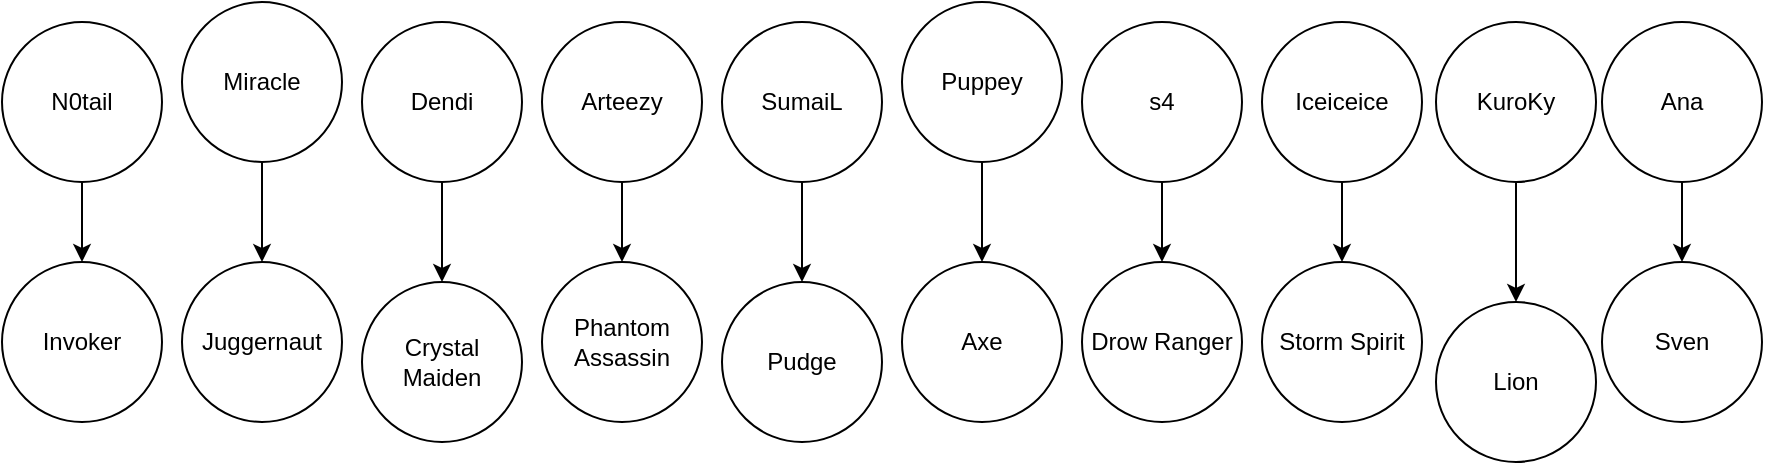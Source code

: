 <mxfile version="24.4.4" type="device" pages="2">
  <diagram name="Страница — 1" id="MzIQqu8dnOmu4KBNLccE">
    <mxGraphModel dx="1084" dy="620" grid="1" gridSize="10" guides="1" tooltips="1" connect="1" arrows="1" fold="1" page="1" pageScale="1" pageWidth="827" pageHeight="1169" math="0" shadow="0">
      <root>
        <mxCell id="0" />
        <mxCell id="1" parent="0" />
        <mxCell id="IzH-lL9J83RVY5PXG77Q-3" value="Miracle" style="ellipse;whiteSpace=wrap;html=1;aspect=fixed;" vertex="1" parent="1">
          <mxGeometry x="120" y="60" width="80" height="80" as="geometry" />
        </mxCell>
        <mxCell id="IzH-lL9J83RVY5PXG77Q-4" value="N0tail" style="ellipse;whiteSpace=wrap;html=1;aspect=fixed;" vertex="1" parent="1">
          <mxGeometry x="30" y="70" width="80" height="80" as="geometry" />
        </mxCell>
        <mxCell id="IzH-lL9J83RVY5PXG77Q-5" value="Dendi" style="ellipse;whiteSpace=wrap;html=1;aspect=fixed;" vertex="1" parent="1">
          <mxGeometry x="210" y="70" width="80" height="80" as="geometry" />
        </mxCell>
        <mxCell id="IzH-lL9J83RVY5PXG77Q-6" value="Arteezy" style="ellipse;whiteSpace=wrap;html=1;aspect=fixed;" vertex="1" parent="1">
          <mxGeometry x="300" y="70" width="80" height="80" as="geometry" />
        </mxCell>
        <mxCell id="IzH-lL9J83RVY5PXG77Q-7" value="SumaiL" style="ellipse;whiteSpace=wrap;html=1;aspect=fixed;" vertex="1" parent="1">
          <mxGeometry x="390" y="70" width="80" height="80" as="geometry" />
        </mxCell>
        <mxCell id="IzH-lL9J83RVY5PXG77Q-8" value="Puppey" style="ellipse;whiteSpace=wrap;html=1;aspect=fixed;" vertex="1" parent="1">
          <mxGeometry x="480" y="60" width="80" height="80" as="geometry" />
        </mxCell>
        <mxCell id="IzH-lL9J83RVY5PXG77Q-9" value="s4" style="ellipse;whiteSpace=wrap;html=1;aspect=fixed;" vertex="1" parent="1">
          <mxGeometry x="570" y="70" width="80" height="80" as="geometry" />
        </mxCell>
        <mxCell id="IzH-lL9J83RVY5PXG77Q-10" value="Iceiceice" style="ellipse;whiteSpace=wrap;html=1;aspect=fixed;" vertex="1" parent="1">
          <mxGeometry x="660" y="70" width="80" height="80" as="geometry" />
        </mxCell>
        <mxCell id="IzH-lL9J83RVY5PXG77Q-11" value="KuroKy" style="ellipse;whiteSpace=wrap;html=1;aspect=fixed;" vertex="1" parent="1">
          <mxGeometry x="747" y="70" width="80" height="80" as="geometry" />
        </mxCell>
        <mxCell id="IzH-lL9J83RVY5PXG77Q-12" value="Ana" style="ellipse;whiteSpace=wrap;html=1;aspect=fixed;" vertex="1" parent="1">
          <mxGeometry x="830" y="70" width="80" height="80" as="geometry" />
        </mxCell>
        <mxCell id="IzH-lL9J83RVY5PXG77Q-14" value="Juggernaut" style="ellipse;whiteSpace=wrap;html=1;aspect=fixed;" vertex="1" parent="1">
          <mxGeometry x="120" y="190" width="80" height="80" as="geometry" />
        </mxCell>
        <mxCell id="IzH-lL9J83RVY5PXG77Q-15" value="Invoker" style="ellipse;whiteSpace=wrap;html=1;aspect=fixed;" vertex="1" parent="1">
          <mxGeometry x="30" y="190" width="80" height="80" as="geometry" />
        </mxCell>
        <mxCell id="IzH-lL9J83RVY5PXG77Q-16" value="Crystal Maiden" style="ellipse;whiteSpace=wrap;html=1;aspect=fixed;" vertex="1" parent="1">
          <mxGeometry x="210" y="200" width="80" height="80" as="geometry" />
        </mxCell>
        <mxCell id="IzH-lL9J83RVY5PXG77Q-17" value="Phantom Assassin" style="ellipse;whiteSpace=wrap;html=1;aspect=fixed;" vertex="1" parent="1">
          <mxGeometry x="300" y="190" width="80" height="80" as="geometry" />
        </mxCell>
        <mxCell id="IzH-lL9J83RVY5PXG77Q-18" value="Pudge" style="ellipse;whiteSpace=wrap;html=1;aspect=fixed;" vertex="1" parent="1">
          <mxGeometry x="390" y="200" width="80" height="80" as="geometry" />
        </mxCell>
        <mxCell id="IzH-lL9J83RVY5PXG77Q-19" value="Axe" style="ellipse;whiteSpace=wrap;html=1;aspect=fixed;" vertex="1" parent="1">
          <mxGeometry x="480" y="190" width="80" height="80" as="geometry" />
        </mxCell>
        <mxCell id="IzH-lL9J83RVY5PXG77Q-20" value="Drow Ranger" style="ellipse;whiteSpace=wrap;html=1;aspect=fixed;" vertex="1" parent="1">
          <mxGeometry x="570" y="190" width="80" height="80" as="geometry" />
        </mxCell>
        <mxCell id="IzH-lL9J83RVY5PXG77Q-21" value="Storm Spirit" style="ellipse;whiteSpace=wrap;html=1;aspect=fixed;" vertex="1" parent="1">
          <mxGeometry x="660" y="190" width="80" height="80" as="geometry" />
        </mxCell>
        <mxCell id="IzH-lL9J83RVY5PXG77Q-22" value="Lion" style="ellipse;whiteSpace=wrap;html=1;aspect=fixed;" vertex="1" parent="1">
          <mxGeometry x="747" y="210" width="80" height="80" as="geometry" />
        </mxCell>
        <mxCell id="IzH-lL9J83RVY5PXG77Q-23" value="Sven" style="ellipse;whiteSpace=wrap;html=1;aspect=fixed;" vertex="1" parent="1">
          <mxGeometry x="830" y="190" width="80" height="80" as="geometry" />
        </mxCell>
        <mxCell id="IzH-lL9J83RVY5PXG77Q-24" value="" style="endArrow=classic;html=1;rounded=0;exitX=0.5;exitY=1;exitDx=0;exitDy=0;" edge="1" parent="1" source="IzH-lL9J83RVY5PXG77Q-4" target="IzH-lL9J83RVY5PXG77Q-15">
          <mxGeometry width="50" height="50" relative="1" as="geometry">
            <mxPoint x="70" y="180" as="sourcePoint" />
            <mxPoint x="440" y="210" as="targetPoint" />
          </mxGeometry>
        </mxCell>
        <mxCell id="IzH-lL9J83RVY5PXG77Q-25" value="" style="endArrow=classic;html=1;rounded=0;" edge="1" parent="1" source="IzH-lL9J83RVY5PXG77Q-3" target="IzH-lL9J83RVY5PXG77Q-14">
          <mxGeometry width="50" height="50" relative="1" as="geometry">
            <mxPoint x="390" y="260" as="sourcePoint" />
            <mxPoint x="440" y="210" as="targetPoint" />
          </mxGeometry>
        </mxCell>
        <mxCell id="IzH-lL9J83RVY5PXG77Q-26" value="" style="endArrow=classic;html=1;rounded=0;" edge="1" parent="1" source="IzH-lL9J83RVY5PXG77Q-5" target="IzH-lL9J83RVY5PXG77Q-16">
          <mxGeometry width="50" height="50" relative="1" as="geometry">
            <mxPoint x="390" y="260" as="sourcePoint" />
            <mxPoint x="440" y="210" as="targetPoint" />
          </mxGeometry>
        </mxCell>
        <mxCell id="IzH-lL9J83RVY5PXG77Q-27" value="" style="endArrow=classic;html=1;rounded=0;" edge="1" parent="1" source="IzH-lL9J83RVY5PXG77Q-6" target="IzH-lL9J83RVY5PXG77Q-17">
          <mxGeometry width="50" height="50" relative="1" as="geometry">
            <mxPoint x="390" y="260" as="sourcePoint" />
            <mxPoint x="440" y="210" as="targetPoint" />
          </mxGeometry>
        </mxCell>
        <mxCell id="IzH-lL9J83RVY5PXG77Q-29" value="" style="endArrow=classic;html=1;rounded=0;" edge="1" parent="1" source="IzH-lL9J83RVY5PXG77Q-7" target="IzH-lL9J83RVY5PXG77Q-18">
          <mxGeometry width="50" height="50" relative="1" as="geometry">
            <mxPoint x="390" y="260" as="sourcePoint" />
            <mxPoint x="440" y="210" as="targetPoint" />
          </mxGeometry>
        </mxCell>
        <mxCell id="IzH-lL9J83RVY5PXG77Q-30" value="" style="endArrow=classic;html=1;rounded=0;" edge="1" parent="1" source="IzH-lL9J83RVY5PXG77Q-8" target="IzH-lL9J83RVY5PXG77Q-19">
          <mxGeometry width="50" height="50" relative="1" as="geometry">
            <mxPoint x="390" y="260" as="sourcePoint" />
            <mxPoint x="440" y="210" as="targetPoint" />
          </mxGeometry>
        </mxCell>
        <mxCell id="IzH-lL9J83RVY5PXG77Q-31" value="" style="endArrow=classic;html=1;rounded=0;" edge="1" parent="1" source="IzH-lL9J83RVY5PXG77Q-9" target="IzH-lL9J83RVY5PXG77Q-20">
          <mxGeometry width="50" height="50" relative="1" as="geometry">
            <mxPoint x="390" y="260" as="sourcePoint" />
            <mxPoint x="440" y="210" as="targetPoint" />
          </mxGeometry>
        </mxCell>
        <mxCell id="IzH-lL9J83RVY5PXG77Q-32" value="" style="endArrow=classic;html=1;rounded=0;" edge="1" parent="1" source="IzH-lL9J83RVY5PXG77Q-10" target="IzH-lL9J83RVY5PXG77Q-21">
          <mxGeometry width="50" height="50" relative="1" as="geometry">
            <mxPoint x="390" y="260" as="sourcePoint" />
            <mxPoint x="440" y="210" as="targetPoint" />
          </mxGeometry>
        </mxCell>
        <mxCell id="IzH-lL9J83RVY5PXG77Q-33" value="" style="endArrow=classic;html=1;rounded=0;" edge="1" parent="1" source="IzH-lL9J83RVY5PXG77Q-11" target="IzH-lL9J83RVY5PXG77Q-22">
          <mxGeometry width="50" height="50" relative="1" as="geometry">
            <mxPoint x="390" y="260" as="sourcePoint" />
            <mxPoint x="440" y="210" as="targetPoint" />
          </mxGeometry>
        </mxCell>
        <mxCell id="IzH-lL9J83RVY5PXG77Q-34" value="" style="endArrow=classic;html=1;rounded=0;" edge="1" parent="1" source="IzH-lL9J83RVY5PXG77Q-12" target="IzH-lL9J83RVY5PXG77Q-23">
          <mxGeometry width="50" height="50" relative="1" as="geometry">
            <mxPoint x="390" y="260" as="sourcePoint" />
            <mxPoint x="440" y="210" as="targetPoint" />
          </mxGeometry>
        </mxCell>
      </root>
    </mxGraphModel>
  </diagram>
  <diagram id="d3oz3pxKp01Cl7gVbUrh" name="Страница — 2">
    <mxGraphModel dx="813" dy="465" grid="1" gridSize="10" guides="1" tooltips="1" connect="1" arrows="1" fold="1" page="1" pageScale="1" pageWidth="827" pageHeight="1169" math="0" shadow="0">
      <root>
        <mxCell id="0" />
        <mxCell id="1" parent="0" />
        <mxCell id="QqsFV7tAb2Mi7IvJa5y7-1" value="OG" style="ellipse;whiteSpace=wrap;html=1;aspect=fixed;" vertex="1" parent="1">
          <mxGeometry x="80" y="230" width="80" height="80" as="geometry" />
        </mxCell>
        <mxCell id="QqsFV7tAb2Mi7IvJa5y7-2" value="Ana" style="ellipse;whiteSpace=wrap;html=1;aspect=fixed;" vertex="1" parent="1">
          <mxGeometry x="140" y="80" width="80" height="80" as="geometry" />
        </mxCell>
        <mxCell id="QqsFV7tAb2Mi7IvJa5y7-3" value="N0tail" style="ellipse;whiteSpace=wrap;html=1;aspect=fixed;" vertex="1" parent="1">
          <mxGeometry x="20" y="80" width="80" height="80" as="geometry" />
        </mxCell>
        <mxCell id="QqsFV7tAb2Mi7IvJa5y7-4" value="" style="endArrow=classic;html=1;rounded=0;" edge="1" parent="1" source="QqsFV7tAb2Mi7IvJa5y7-2" target="QqsFV7tAb2Mi7IvJa5y7-1">
          <mxGeometry width="50" height="50" relative="1" as="geometry">
            <mxPoint x="390" y="270" as="sourcePoint" />
            <mxPoint x="440" y="220" as="targetPoint" />
          </mxGeometry>
        </mxCell>
        <mxCell id="QqsFV7tAb2Mi7IvJa5y7-5" value="" style="endArrow=classic;html=1;rounded=0;" edge="1" parent="1" source="QqsFV7tAb2Mi7IvJa5y7-3" target="QqsFV7tAb2Mi7IvJa5y7-1">
          <mxGeometry width="50" height="50" relative="1" as="geometry">
            <mxPoint x="390" y="270" as="sourcePoint" />
            <mxPoint x="440" y="220" as="targetPoint" />
          </mxGeometry>
        </mxCell>
        <mxCell id="QqsFV7tAb2Mi7IvJa5y7-6" value="Evil Geniuses" style="ellipse;whiteSpace=wrap;html=1;aspect=fixed;" vertex="1" parent="1">
          <mxGeometry x="310" y="220" width="80" height="80" as="geometry" />
        </mxCell>
        <mxCell id="QqsFV7tAb2Mi7IvJa5y7-7" value="SumaiL" style="ellipse;whiteSpace=wrap;html=1;aspect=fixed;" vertex="1" parent="1">
          <mxGeometry x="260" y="80" width="80" height="80" as="geometry" />
        </mxCell>
        <mxCell id="QqsFV7tAb2Mi7IvJa5y7-8" value="Arteezy" style="ellipse;whiteSpace=wrap;html=1;aspect=fixed;" vertex="1" parent="1">
          <mxGeometry x="360" y="80" width="80" height="80" as="geometry" />
        </mxCell>
        <mxCell id="QqsFV7tAb2Mi7IvJa5y7-9" value="" style="endArrow=classic;html=1;rounded=0;" edge="1" parent="1" source="QqsFV7tAb2Mi7IvJa5y7-7" target="QqsFV7tAb2Mi7IvJa5y7-6">
          <mxGeometry width="50" height="50" relative="1" as="geometry">
            <mxPoint x="390" y="270" as="sourcePoint" />
            <mxPoint x="430" y="200" as="targetPoint" />
          </mxGeometry>
        </mxCell>
        <mxCell id="QqsFV7tAb2Mi7IvJa5y7-10" value="" style="endArrow=classic;html=1;rounded=0;" edge="1" parent="1" source="QqsFV7tAb2Mi7IvJa5y7-8" target="QqsFV7tAb2Mi7IvJa5y7-6">
          <mxGeometry width="50" height="50" relative="1" as="geometry">
            <mxPoint x="390" y="270" as="sourcePoint" />
            <mxPoint x="440" y="220" as="targetPoint" />
          </mxGeometry>
        </mxCell>
        <mxCell id="QqsFV7tAb2Mi7IvJa5y7-11" value="Liquid" style="ellipse;whiteSpace=wrap;html=1;aspect=fixed;" vertex="1" parent="1">
          <mxGeometry x="500" y="230" width="80" height="80" as="geometry" />
        </mxCell>
        <mxCell id="QqsFV7tAb2Mi7IvJa5y7-12" value="Miracle" style="ellipse;whiteSpace=wrap;html=1;aspect=fixed;" vertex="1" parent="1">
          <mxGeometry x="500" y="80" width="80" height="80" as="geometry" />
        </mxCell>
        <mxCell id="QqsFV7tAb2Mi7IvJa5y7-13" value="" style="endArrow=classic;html=1;rounded=0;" edge="1" parent="1" source="QqsFV7tAb2Mi7IvJa5y7-12" target="QqsFV7tAb2Mi7IvJa5y7-11">
          <mxGeometry width="50" height="50" relative="1" as="geometry">
            <mxPoint x="390" y="270" as="sourcePoint" />
            <mxPoint x="440" y="220" as="targetPoint" />
          </mxGeometry>
        </mxCell>
        <mxCell id="QqsFV7tAb2Mi7IvJa5y7-14" value="Natus Vincere" style="ellipse;whiteSpace=wrap;html=1;aspect=fixed;" vertex="1" parent="1">
          <mxGeometry x="640" y="230" width="80" height="80" as="geometry" />
        </mxCell>
        <mxCell id="QqsFV7tAb2Mi7IvJa5y7-15" value="Dendi" style="ellipse;whiteSpace=wrap;html=1;aspect=fixed;" vertex="1" parent="1">
          <mxGeometry x="660" y="80" width="80" height="80" as="geometry" />
        </mxCell>
        <mxCell id="QqsFV7tAb2Mi7IvJa5y7-16" value="" style="endArrow=classic;html=1;rounded=0;" edge="1" parent="1" source="QqsFV7tAb2Mi7IvJa5y7-15" target="QqsFV7tAb2Mi7IvJa5y7-14">
          <mxGeometry width="50" height="50" relative="1" as="geometry">
            <mxPoint x="390" y="270" as="sourcePoint" />
            <mxPoint x="440" y="220" as="targetPoint" />
          </mxGeometry>
        </mxCell>
        <mxCell id="QqsFV7tAb2Mi7IvJa5y7-17" value="Team Secret" style="ellipse;whiteSpace=wrap;html=1;aspect=fixed;" vertex="1" parent="1">
          <mxGeometry x="190" y="400" width="80" height="80" as="geometry" />
        </mxCell>
        <mxCell id="QqsFV7tAb2Mi7IvJa5y7-19" value="Puppey" style="ellipse;whiteSpace=wrap;html=1;aspect=fixed;" vertex="1" parent="1">
          <mxGeometry x="200" y="250" width="80" height="80" as="geometry" />
        </mxCell>
        <mxCell id="QqsFV7tAb2Mi7IvJa5y7-20" value="" style="endArrow=classic;html=1;rounded=0;" edge="1" parent="1" source="QqsFV7tAb2Mi7IvJa5y7-19" target="QqsFV7tAb2Mi7IvJa5y7-17">
          <mxGeometry width="50" height="50" relative="1" as="geometry">
            <mxPoint x="390" y="270" as="sourcePoint" />
            <mxPoint x="440" y="220" as="targetPoint" />
          </mxGeometry>
        </mxCell>
        <mxCell id="QqsFV7tAb2Mi7IvJa5y7-21" value="s4" style="ellipse;whiteSpace=wrap;html=1;aspect=fixed;" vertex="1" parent="1">
          <mxGeometry x="414" y="260" width="80" height="80" as="geometry" />
        </mxCell>
        <mxCell id="QqsFV7tAb2Mi7IvJa5y7-22" value="Alliance" style="ellipse;whiteSpace=wrap;html=1;aspect=fixed;" vertex="1" parent="1">
          <mxGeometry x="390" y="390" width="80" height="80" as="geometry" />
        </mxCell>
        <mxCell id="QqsFV7tAb2Mi7IvJa5y7-23" value="" style="endArrow=classic;html=1;rounded=0;" edge="1" parent="1" source="QqsFV7tAb2Mi7IvJa5y7-21" target="QqsFV7tAb2Mi7IvJa5y7-22">
          <mxGeometry width="50" height="50" relative="1" as="geometry">
            <mxPoint x="390" y="270" as="sourcePoint" />
            <mxPoint x="440" y="220" as="targetPoint" />
          </mxGeometry>
        </mxCell>
        <mxCell id="QqsFV7tAb2Mi7IvJa5y7-24" value="Fnatic" style="ellipse;whiteSpace=wrap;html=1;aspect=fixed;" vertex="1" parent="1">
          <mxGeometry x="580" y="400" width="80" height="80" as="geometry" />
        </mxCell>
        <mxCell id="QqsFV7tAb2Mi7IvJa5y7-25" value="Iceiceice" style="ellipse;whiteSpace=wrap;html=1;aspect=fixed;" vertex="1" parent="1">
          <mxGeometry x="580" y="300" width="80" height="80" as="geometry" />
        </mxCell>
        <mxCell id="QqsFV7tAb2Mi7IvJa5y7-26" value="" style="endArrow=classic;html=1;rounded=0;" edge="1" parent="1" source="QqsFV7tAb2Mi7IvJa5y7-25" target="QqsFV7tAb2Mi7IvJa5y7-24">
          <mxGeometry width="50" height="50" relative="1" as="geometry">
            <mxPoint x="390" y="270" as="sourcePoint" />
            <mxPoint x="440" y="220" as="targetPoint" />
          </mxGeometry>
        </mxCell>
        <mxCell id="QqsFV7tAb2Mi7IvJa5y7-27" value="KuroKy" style="ellipse;whiteSpace=wrap;html=1;aspect=fixed;" vertex="1" parent="1">
          <mxGeometry x="570" y="140" width="80" height="80" as="geometry" />
        </mxCell>
        <mxCell id="QqsFV7tAb2Mi7IvJa5y7-29" value="" style="endArrow=classic;html=1;rounded=0;" edge="1" parent="1" source="QqsFV7tAb2Mi7IvJa5y7-27" target="QqsFV7tAb2Mi7IvJa5y7-11">
          <mxGeometry width="50" height="50" relative="1" as="geometry">
            <mxPoint x="390" y="270" as="sourcePoint" />
            <mxPoint x="440" y="220" as="targetPoint" />
          </mxGeometry>
        </mxCell>
      </root>
    </mxGraphModel>
  </diagram>
</mxfile>

